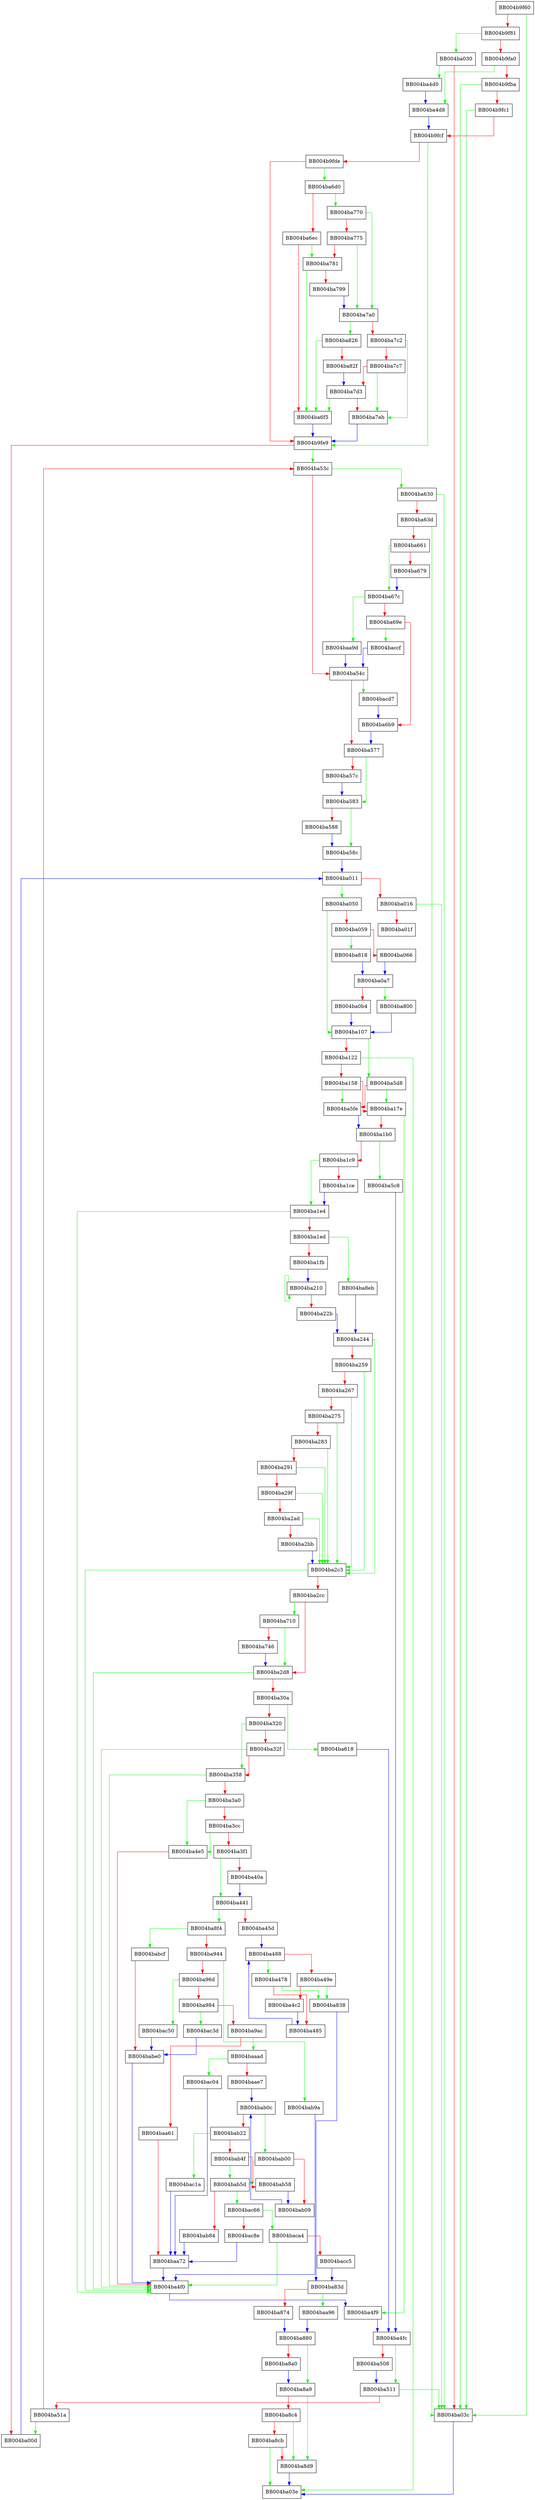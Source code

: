 digraph ossl_qtx_write_pkt {
  node [shape="box"];
  graph [splines=ortho];
  BB004b9f60 -> BB004ba03c [color="green"];
  BB004b9f60 -> BB004b9f81 [color="red"];
  BB004b9f81 -> BB004ba030 [color="green"];
  BB004b9f81 -> BB004b9fa0 [color="red"];
  BB004b9fa0 -> BB004ba4d8 [color="green"];
  BB004b9fa0 -> BB004b9fba [color="red"];
  BB004b9fba -> BB004ba03c [color="green"];
  BB004b9fba -> BB004b9fc1 [color="red"];
  BB004b9fc1 -> BB004ba03c [color="green"];
  BB004b9fc1 -> BB004b9fcf [color="red"];
  BB004b9fcf -> BB004b9fe9 [color="green"];
  BB004b9fcf -> BB004b9fde [color="red"];
  BB004b9fde -> BB004ba6d0 [color="green"];
  BB004b9fde -> BB004b9fe9 [color="red"];
  BB004b9fe9 -> BB004ba53c [color="green"];
  BB004b9fe9 -> BB004ba00d [color="red"];
  BB004ba00d -> BB004ba011 [color="blue"];
  BB004ba011 -> BB004ba050 [color="green"];
  BB004ba011 -> BB004ba016 [color="red"];
  BB004ba016 -> BB004ba03c [color="green"];
  BB004ba016 -> BB004ba01f [color="red"];
  BB004ba030 -> BB004ba4d0 [color="green"];
  BB004ba030 -> BB004ba03c [color="red"];
  BB004ba03c -> BB004ba03e [color="blue"];
  BB004ba050 -> BB004ba107 [color="green"];
  BB004ba050 -> BB004ba059 [color="red"];
  BB004ba059 -> BB004ba818 [color="green"];
  BB004ba059 -> BB004ba066 [color="red"];
  BB004ba066 -> BB004ba0a7 [color="blue"];
  BB004ba0a7 -> BB004ba800 [color="green"];
  BB004ba0a7 -> BB004ba0b4 [color="red"];
  BB004ba0b4 -> BB004ba107 [color="blue"];
  BB004ba107 -> BB004ba5d8 [color="green"];
  BB004ba107 -> BB004ba122 [color="red"];
  BB004ba122 -> BB004ba03e [color="green"];
  BB004ba122 -> BB004ba158 [color="red"];
  BB004ba158 -> BB004ba5fe [color="green"];
  BB004ba158 -> BB004ba17e [color="red"];
  BB004ba17e -> BB004ba4f9 [color="green"];
  BB004ba17e -> BB004ba1b0 [color="red"];
  BB004ba1b0 -> BB004ba5c8 [color="green"];
  BB004ba1b0 -> BB004ba1c9 [color="red"];
  BB004ba1c9 -> BB004ba1e4 [color="green"];
  BB004ba1c9 -> BB004ba1ce [color="red"];
  BB004ba1ce -> BB004ba1e4 [color="blue"];
  BB004ba1e4 -> BB004ba4f0 [color="green"];
  BB004ba1e4 -> BB004ba1ed [color="red"];
  BB004ba1ed -> BB004ba8eb [color="green"];
  BB004ba1ed -> BB004ba1fb [color="red"];
  BB004ba1fb -> BB004ba210 [color="blue"];
  BB004ba210 -> BB004ba210 [color="green"];
  BB004ba210 -> BB004ba22b [color="red"];
  BB004ba22b -> BB004ba244 [color="blue"];
  BB004ba244 -> BB004ba2c3 [color="green"];
  BB004ba244 -> BB004ba259 [color="red"];
  BB004ba259 -> BB004ba2c3 [color="green"];
  BB004ba259 -> BB004ba267 [color="red"];
  BB004ba267 -> BB004ba2c3 [color="green"];
  BB004ba267 -> BB004ba275 [color="red"];
  BB004ba275 -> BB004ba2c3 [color="green"];
  BB004ba275 -> BB004ba283 [color="red"];
  BB004ba283 -> BB004ba2c3 [color="green"];
  BB004ba283 -> BB004ba291 [color="red"];
  BB004ba291 -> BB004ba2c3 [color="green"];
  BB004ba291 -> BB004ba29f [color="red"];
  BB004ba29f -> BB004ba2c3 [color="green"];
  BB004ba29f -> BB004ba2ad [color="red"];
  BB004ba2ad -> BB004ba2c3 [color="green"];
  BB004ba2ad -> BB004ba2bb [color="red"];
  BB004ba2bb -> BB004ba2c3 [color="blue"];
  BB004ba2c3 -> BB004ba4f0 [color="green"];
  BB004ba2c3 -> BB004ba2cc [color="red"];
  BB004ba2cc -> BB004ba710 [color="green"];
  BB004ba2cc -> BB004ba2d8 [color="red"];
  BB004ba2d8 -> BB004ba4f0 [color="green"];
  BB004ba2d8 -> BB004ba30a [color="red"];
  BB004ba30a -> BB004ba618 [color="green"];
  BB004ba30a -> BB004ba320 [color="red"];
  BB004ba320 -> BB004ba358 [color="green"];
  BB004ba320 -> BB004ba32f [color="red"];
  BB004ba32f -> BB004ba4f0 [color="green"];
  BB004ba32f -> BB004ba358 [color="red"];
  BB004ba358 -> BB004ba4f0 [color="green"];
  BB004ba358 -> BB004ba3a0 [color="red"];
  BB004ba3a0 -> BB004ba4e5 [color="green"];
  BB004ba3a0 -> BB004ba3cc [color="red"];
  BB004ba3cc -> BB004ba4e5 [color="green"];
  BB004ba3cc -> BB004ba3f1 [color="red"];
  BB004ba3f1 -> BB004ba441 [color="green"];
  BB004ba3f1 -> BB004ba40a [color="red"];
  BB004ba40a -> BB004ba441 [color="blue"];
  BB004ba441 -> BB004ba8f4 [color="green"];
  BB004ba441 -> BB004ba45d [color="red"];
  BB004ba45d -> BB004ba488 [color="blue"];
  BB004ba478 -> BB004ba838 [color="green"];
  BB004ba478 -> BB004ba485 [color="red"];
  BB004ba485 -> BB004ba488 [color="blue"];
  BB004ba488 -> BB004ba478 [color="green"];
  BB004ba488 -> BB004ba49e [color="red"];
  BB004ba49e -> BB004ba838 [color="green"];
  BB004ba49e -> BB004ba4c2 [color="red"];
  BB004ba4c2 -> BB004ba485 [color="blue"];
  BB004ba4d0 -> BB004ba4d8 [color="blue"];
  BB004ba4d8 -> BB004b9fcf [color="blue"];
  BB004ba4e5 -> BB004ba4f0 [color="red"];
  BB004ba4f0 -> BB004ba4f9 [color="blue"];
  BB004ba4f9 -> BB004ba4fc [color="blue"];
  BB004ba4fc -> BB004ba511 [color="green"];
  BB004ba4fc -> BB004ba508 [color="red"];
  BB004ba508 -> BB004ba511 [color="blue"];
  BB004ba511 -> BB004ba03c [color="green"];
  BB004ba511 -> BB004ba51a [color="red"];
  BB004ba51a -> BB004ba00d [color="green"];
  BB004ba51a -> BB004ba53c [color="red"];
  BB004ba53c -> BB004ba630 [color="green"];
  BB004ba53c -> BB004ba54c [color="red"];
  BB004ba54c -> BB004bacd7 [color="green"];
  BB004ba54c -> BB004ba577 [color="red"];
  BB004ba577 -> BB004ba583 [color="green"];
  BB004ba577 -> BB004ba57c [color="red"];
  BB004ba57c -> BB004ba583 [color="blue"];
  BB004ba583 -> BB004ba58c [color="green"];
  BB004ba583 -> BB004ba588 [color="red"];
  BB004ba588 -> BB004ba58c [color="blue"];
  BB004ba58c -> BB004ba011 [color="blue"];
  BB004ba5c8 -> BB004ba4fc [color="blue"];
  BB004ba5d8 -> BB004ba17e [color="green"];
  BB004ba5d8 -> BB004ba5fe [color="red"];
  BB004ba5fe -> BB004ba1b0 [color="blue"];
  BB004ba618 -> BB004ba4fc [color="blue"];
  BB004ba630 -> BB004ba03c [color="green"];
  BB004ba630 -> BB004ba63d [color="red"];
  BB004ba63d -> BB004ba03c [color="green"];
  BB004ba63d -> BB004ba661 [color="red"];
  BB004ba661 -> BB004ba67c [color="green"];
  BB004ba661 -> BB004ba679 [color="red"];
  BB004ba679 -> BB004ba67c [color="blue"];
  BB004ba67c -> BB004baa9d [color="green"];
  BB004ba67c -> BB004ba69e [color="red"];
  BB004ba69e -> BB004baccf [color="green"];
  BB004ba69e -> BB004ba6b9 [color="red"];
  BB004ba6b9 -> BB004ba577 [color="blue"];
  BB004ba6d0 -> BB004ba770 [color="green"];
  BB004ba6d0 -> BB004ba6ec [color="red"];
  BB004ba6ec -> BB004ba781 [color="green"];
  BB004ba6ec -> BB004ba6f5 [color="red"];
  BB004ba6f5 -> BB004b9fe9 [color="blue"];
  BB004ba710 -> BB004ba2d8 [color="green"];
  BB004ba710 -> BB004ba746 [color="red"];
  BB004ba746 -> BB004ba2d8 [color="blue"];
  BB004ba770 -> BB004ba7a0 [color="green"];
  BB004ba770 -> BB004ba775 [color="red"];
  BB004ba775 -> BB004ba7a0 [color="green"];
  BB004ba775 -> BB004ba781 [color="red"];
  BB004ba781 -> BB004ba6f5 [color="green"];
  BB004ba781 -> BB004ba799 [color="red"];
  BB004ba799 -> BB004ba7a0 [color="blue"];
  BB004ba7a0 -> BB004ba826 [color="green"];
  BB004ba7a0 -> BB004ba7c2 [color="red"];
  BB004ba7c2 -> BB004ba7eb [color="green"];
  BB004ba7c2 -> BB004ba7c7 [color="red"];
  BB004ba7c7 -> BB004ba7eb [color="green"];
  BB004ba7c7 -> BB004ba7d3 [color="red"];
  BB004ba7d3 -> BB004ba6f5 [color="green"];
  BB004ba7d3 -> BB004ba7eb [color="red"];
  BB004ba7eb -> BB004b9fe9 [color="blue"];
  BB004ba800 -> BB004ba107 [color="blue"];
  BB004ba818 -> BB004ba0a7 [color="blue"];
  BB004ba826 -> BB004ba6f5 [color="green"];
  BB004ba826 -> BB004ba82f [color="red"];
  BB004ba82f -> BB004ba7d3 [color="blue"];
  BB004ba838 -> BB004ba83d [color="blue"];
  BB004ba83d -> BB004baa96 [color="green"];
  BB004ba83d -> BB004ba874 [color="red"];
  BB004ba874 -> BB004ba880 [color="blue"];
  BB004ba880 -> BB004ba8a9 [color="green"];
  BB004ba880 -> BB004ba8a0 [color="red"];
  BB004ba8a0 -> BB004ba8a9 [color="blue"];
  BB004ba8a9 -> BB004ba8d9 [color="green"];
  BB004ba8a9 -> BB004ba8c4 [color="red"];
  BB004ba8c4 -> BB004ba8d9 [color="green"];
  BB004ba8c4 -> BB004ba8cb [color="red"];
  BB004ba8cb -> BB004ba03e [color="green"];
  BB004ba8cb -> BB004ba8d9 [color="red"];
  BB004ba8d9 -> BB004ba03e [color="blue"];
  BB004ba8eb -> BB004ba244 [color="blue"];
  BB004ba8f4 -> BB004babcf [color="green"];
  BB004ba8f4 -> BB004ba944 [color="red"];
  BB004ba944 -> BB004bab9a [color="green"];
  BB004ba944 -> BB004ba96d [color="red"];
  BB004ba96d -> BB004bac50 [color="green"];
  BB004ba96d -> BB004ba984 [color="red"];
  BB004ba984 -> BB004bac3d [color="green"];
  BB004ba984 -> BB004ba9ac [color="red"];
  BB004ba9ac -> BB004baaad [color="green"];
  BB004ba9ac -> BB004baa61 [color="red"];
  BB004baa61 -> BB004baa72 [color="red"];
  BB004baa72 -> BB004ba4f0 [color="blue"];
  BB004baa96 -> BB004ba880 [color="blue"];
  BB004baa9d -> BB004ba54c [color="blue"];
  BB004baaad -> BB004bac04 [color="green"];
  BB004baaad -> BB004baae7 [color="red"];
  BB004baae7 -> BB004bab0c [color="blue"];
  BB004bab00 -> BB004bab5d [color="green"];
  BB004bab00 -> BB004bab09 [color="red"];
  BB004bab09 -> BB004bab0c [color="blue"];
  BB004bab0c -> BB004bab00 [color="green"];
  BB004bab0c -> BB004bab22 [color="red"];
  BB004bab22 -> BB004bac1a [color="green"];
  BB004bab22 -> BB004bab4f [color="red"];
  BB004bab4f -> BB004bab5d [color="green"];
  BB004bab4f -> BB004bab58 [color="red"];
  BB004bab58 -> BB004bab09 [color="blue"];
  BB004bab5d -> BB004bac66 [color="green"];
  BB004bab5d -> BB004bab84 [color="red"];
  BB004bab84 -> BB004baa72 [color="blue"];
  BB004bab9a -> BB004ba4f0 [color="blue"];
  BB004babcf -> BB004babe0 [color="red"];
  BB004babe0 -> BB004ba4f0 [color="blue"];
  BB004bac04 -> BB004baa72 [color="blue"];
  BB004bac1a -> BB004baa72 [color="blue"];
  BB004bac3d -> BB004babe0 [color="blue"];
  BB004bac50 -> BB004babe0 [color="blue"];
  BB004bac66 -> BB004baca4 [color="green"];
  BB004bac66 -> BB004bac8e [color="red"];
  BB004bac8e -> BB004baa72 [color="blue"];
  BB004baca4 -> BB004ba4f0 [color="green"];
  BB004baca4 -> BB004bacc5 [color="red"];
  BB004bacc5 -> BB004ba83d [color="blue"];
  BB004baccf -> BB004ba54c [color="blue"];
  BB004bacd7 -> BB004ba6b9 [color="blue"];
}